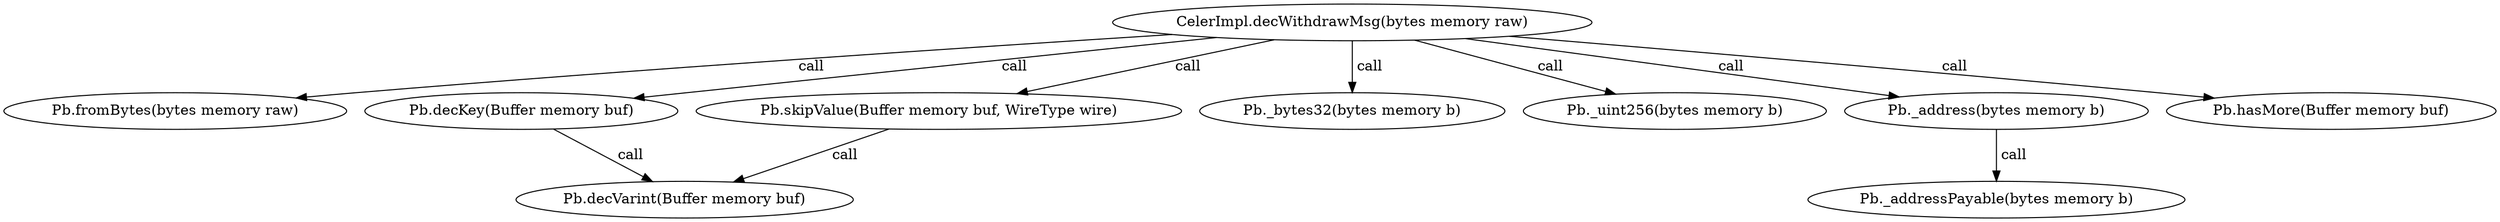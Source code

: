 digraph "" {
	graph [bb="0,0,2116.7,213.6"];
	node [label="\N"];
	"CelerImpl.decWithdrawMsg(bytes memory raw)"	 [height=0.5,
		pos="1151.7,195.6",
		width=5.5578];
	"Pb.fromBytes(bytes memory raw)"	 [height=0.5,
		pos="142.71,106.8",
		width=3.9641];
	"CelerImpl.decWithdrawMsg(bytes memory raw)" -> "Pb.fromBytes(bytes memory raw)" [key=call,
	label=" call",
	lp="682.56,151.2",
	pos="e,244.59,119.44 994.59,184.4 822.41,171.71 538.14,149.55 293.71,124.8 281.05,123.52 267.8,122.08 254.63,120.59"];
"Pb.decKey(Buffer memory buf)" [height=0.5,
	pos="437.71,106.8",
	width=3.7402];
"CelerImpl.decWithdrawMsg(bytes memory raw)" -> "Pb.decKey(Buffer memory buf)" [key=call,
label=" call",
lp="859.56,151.2",
pos="e,536.08,119.11 1034.1,181.02 918.82,166.72 738.18,144.3 581.71,124.8 570.18,123.36 558.14,121.86 546.14,120.36"];
"Pb.skipValue(Buffer memory buf, WireType wire)" [height=0.5,
pos="798.71,106.8",
width=5.7738];
"CelerImpl.decWithdrawMsg(bytes memory raw)" -> "Pb.skipValue(Buffer memory buf, WireType wire)" [key=call,
label=" call",
lp="1019.6,151.2",
pos="e,866.42,123.83 1084.1,178.58 1024.7,163.65 938.32,141.92 876.18,126.29"];
"Pb._bytes32(bytes memory b)" [height=0.5,
pos="1151.7,106.8",
width=3.5324];
"CelerImpl.decWithdrawMsg(bytes memory raw)" -> "Pb._bytes32(bytes memory b)" [key=call,
label=" call",
lp="1163.6,151.2",
pos="e,1151.7,124.87 1151.7,177.2 1151.7,165.09 1151.7,149.01 1151.7,135.27"];
"Pb._uint256(bytes memory b)" [height=0.5,
pos="1423.7,106.8",
width=3.5177];
"CelerImpl.decWithdrawMsg(bytes memory raw)" -> "Pb._uint256(bytes memory b)" [key=call,
label=" call",
lp="1324.6,151.2",
pos="e,1372.7,123.45 1205.1,178.16 1250.6,163.32 1315.8,142.02 1363.2,126.56"];
"Pb._address(bytes memory b)" [height=0.5,
pos="1694.7,106.8",
width=3.5023];
"CelerImpl.decWithdrawMsg(bytes memory raw)" -> "Pb._address(bytes memory b)" [key=call,
label=" call",
lp="1484.6,151.2",
pos="e,1611.6,120.39 1248.2,179.83 1348,163.49 1503,138.15 1601.6,122.02"];
"Pb.hasMore(Buffer memory buf)" [height=0.5,
pos="1977.7,106.8",
width=3.8596];
"CelerImpl.decWithdrawMsg(bytes memory raw)" -> "Pb.hasMore(Buffer memory buf)" [key=call,
label=" call",
lp="1674.6,151.2",
pos="e,1877,119.26 1286.5,182.25 1423.4,168.53 1641.4,146.21 1829.7,124.8 1841.8,123.43 1854.4,121.95 1867,120.46"];
"Pb.decVarint(Buffer memory buf)" [height=0.5,
pos="578.71,18",
width=3.9786];
"Pb.decKey(Buffer memory buf)" -> "Pb.decVarint(Buffer memory buf)" [key=call,
label=" call",
lp="533.56,62.4",
pos="e,550.56,35.726 465.9,89.043 487.71,75.31 518.08,56.18 541.82,41.231"];
"Pb.skipValue(Buffer memory buf, WireType wire)" -> "Pb.decVarint(Buffer memory buf)" [key=call,
label=" call",
lp="720.56,62.4",
pos="e,621.6,35.314 754.98,89.15 719.29,74.742 668.75,54.342 630.93,39.078"];
"Pb._addressPayable(bytes memory b)" [height=0.5,
pos="1694.7,18",
width=4.3515];
"Pb._address(bytes memory b)" -> "Pb._addressPayable(bytes memory b)" [key=call,
label=" call",
lp="1706.6,62.4",
pos="e,1694.7,36.072 1694.7,88.401 1694.7,76.295 1694.7,60.208 1694.7,46.467"];
}
